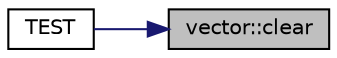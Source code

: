 digraph "vector::clear"
{
 // LATEX_PDF_SIZE
  edge [fontname="Helvetica",fontsize="10",labelfontname="Helvetica",labelfontsize="10"];
  node [fontname="Helvetica",fontsize="10",shape=record];
  rankdir="RL";
  Node38 [label="vector::clear",height=0.2,width=0.4,color="black", fillcolor="grey75", style="filled", fontcolor="black",tooltip="Removes all elements from the container (which are destroyed), leaving the container with a size of 0..."];
  Node38 -> Node39 [dir="back",color="midnightblue",fontsize="10",style="solid",fontname="Helvetica"];
  Node39 [label="TEST",height=0.2,width=0.4,color="black", fillcolor="white", style="filled",URL="$main_8cpp.html#a4d2219aa303f21fea05969442ca00ceb",tooltip=" "];
}
